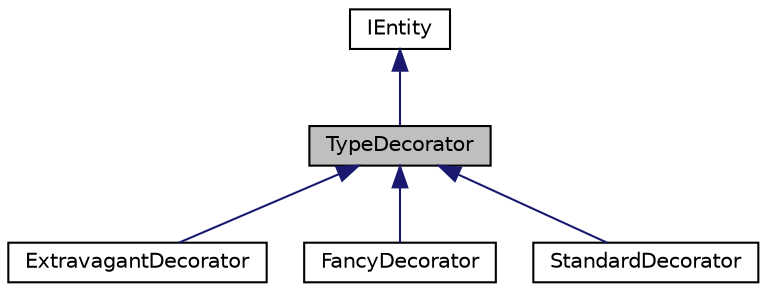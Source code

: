 digraph "TypeDecorator"
{
 // LATEX_PDF_SIZE
  edge [fontname="Helvetica",fontsize="10",labelfontname="Helvetica",labelfontsize="10"];
  node [fontname="Helvetica",fontsize="10",shape=record];
  Node1 [label="TypeDecorator",height=0.2,width=0.4,color="black", fillcolor="grey75", style="filled", fontcolor="black",tooltip="this class inherits from the IEntity class and is represents a type decorator where the entity will h..."];
  Node2 -> Node1 [dir="back",color="midnightblue",fontsize="10",style="solid",fontname="Helvetica"];
  Node2 [label="IEntity",height=0.2,width=0.4,color="black", fillcolor="white", style="filled",URL="$classIEntity.html",tooltip="Represents an entity in a physical system."];
  Node1 -> Node3 [dir="back",color="midnightblue",fontsize="10",style="solid",fontname="Helvetica"];
  Node3 [label="ExtravagantDecorator",height=0.2,width=0.4,color="black", fillcolor="white", style="filled",URL="$classExtravagantDecorator.html",tooltip="this class is the decorator for an extravagant entity"];
  Node1 -> Node4 [dir="back",color="midnightblue",fontsize="10",style="solid",fontname="Helvetica"];
  Node4 [label="FancyDecorator",height=0.2,width=0.4,color="black", fillcolor="white", style="filled",URL="$classFancyDecorator.html",tooltip="this class is the decorator for a fancy entity"];
  Node1 -> Node5 [dir="back",color="midnightblue",fontsize="10",style="solid",fontname="Helvetica"];
  Node5 [label="StandardDecorator",height=0.2,width=0.4,color="black", fillcolor="white", style="filled",URL="$classStandardDecorator.html",tooltip="this class is the decorator for a standard entity"];
}
